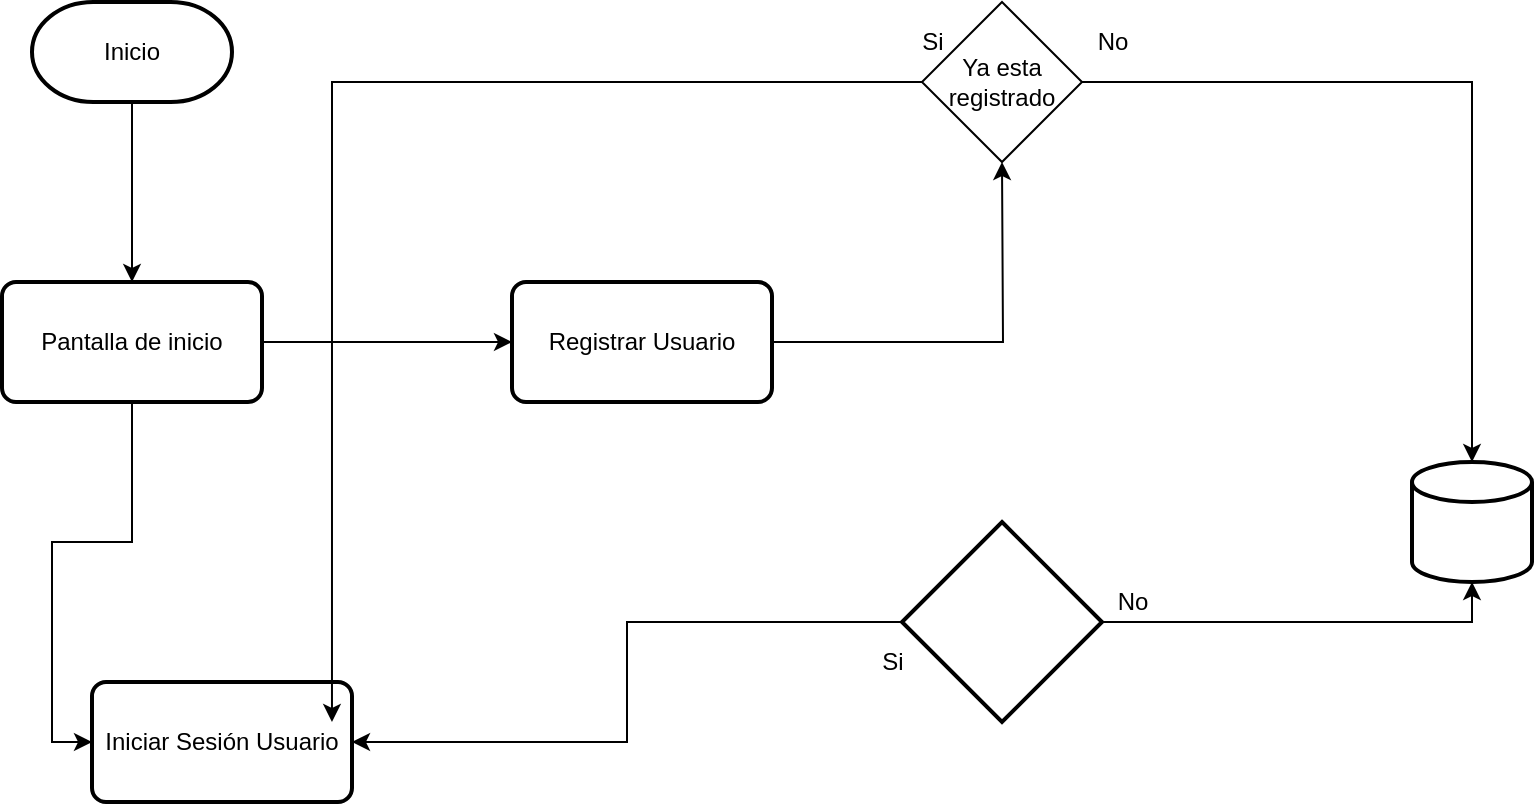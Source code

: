 <mxfile version="13.7.7" type="github">
  <diagram id="FviH7WdWDiOahbcqMCGG" name="Página-1">
    <mxGraphModel dx="868" dy="455" grid="1" gridSize="10" guides="1" tooltips="1" connect="1" arrows="1" fold="1" page="1" pageScale="1" pageWidth="827" pageHeight="1169" math="0" shadow="0">
      <root>
        <mxCell id="0" />
        <mxCell id="1" parent="0" />
        <mxCell id="L3_cZmDm4OvMKgg9Aqrz-6" style="edgeStyle=orthogonalEdgeStyle;rounded=0;orthogonalLoop=1;jettySize=auto;html=1;entryX=0.5;entryY=0;entryDx=0;entryDy=0;" parent="1" source="L3_cZmDm4OvMKgg9Aqrz-1" target="L3_cZmDm4OvMKgg9Aqrz-2" edge="1">
          <mxGeometry relative="1" as="geometry" />
        </mxCell>
        <mxCell id="L3_cZmDm4OvMKgg9Aqrz-1" value="Inicio" style="strokeWidth=2;html=1;shape=mxgraph.flowchart.terminator;whiteSpace=wrap;" parent="1" vertex="1">
          <mxGeometry x="40" y="20" width="100" height="50" as="geometry" />
        </mxCell>
        <mxCell id="L3_cZmDm4OvMKgg9Aqrz-7" style="edgeStyle=orthogonalEdgeStyle;rounded=0;orthogonalLoop=1;jettySize=auto;html=1;exitX=1;exitY=0.5;exitDx=0;exitDy=0;entryX=0;entryY=0.5;entryDx=0;entryDy=0;" parent="1" source="L3_cZmDm4OvMKgg9Aqrz-2" target="L3_cZmDm4OvMKgg9Aqrz-3" edge="1">
          <mxGeometry relative="1" as="geometry" />
        </mxCell>
        <mxCell id="L3_cZmDm4OvMKgg9Aqrz-8" style="edgeStyle=orthogonalEdgeStyle;rounded=0;orthogonalLoop=1;jettySize=auto;html=1;entryX=0;entryY=0.5;entryDx=0;entryDy=0;" parent="1" source="L3_cZmDm4OvMKgg9Aqrz-2" target="L3_cZmDm4OvMKgg9Aqrz-4" edge="1">
          <mxGeometry relative="1" as="geometry" />
        </mxCell>
        <mxCell id="L3_cZmDm4OvMKgg9Aqrz-2" value="Pantalla de inicio" style="rounded=1;whiteSpace=wrap;html=1;absoluteArcSize=1;arcSize=14;strokeWidth=2;" parent="1" vertex="1">
          <mxGeometry x="25" y="160" width="130" height="60" as="geometry" />
        </mxCell>
        <mxCell id="L3_cZmDm4OvMKgg9Aqrz-11" style="edgeStyle=orthogonalEdgeStyle;rounded=0;orthogonalLoop=1;jettySize=auto;html=1;exitX=1;exitY=0.5;exitDx=0;exitDy=0;" parent="1" source="L3_cZmDm4OvMKgg9Aqrz-3" edge="1">
          <mxGeometry relative="1" as="geometry">
            <mxPoint x="525" y="100" as="targetPoint" />
          </mxGeometry>
        </mxCell>
        <mxCell id="L3_cZmDm4OvMKgg9Aqrz-3" value="Registrar Usuario" style="rounded=1;whiteSpace=wrap;html=1;absoluteArcSize=1;arcSize=14;strokeWidth=2;" parent="1" vertex="1">
          <mxGeometry x="280" y="160" width="130" height="60" as="geometry" />
        </mxCell>
        <mxCell id="L3_cZmDm4OvMKgg9Aqrz-4" value="Iniciar Sesión Usuario" style="rounded=1;whiteSpace=wrap;html=1;absoluteArcSize=1;arcSize=14;strokeWidth=2;" parent="1" vertex="1">
          <mxGeometry x="70" y="360" width="130" height="60" as="geometry" />
        </mxCell>
        <mxCell id="L3_cZmDm4OvMKgg9Aqrz-13" style="edgeStyle=orthogonalEdgeStyle;rounded=0;orthogonalLoop=1;jettySize=auto;html=1;exitX=1;exitY=0.5;exitDx=0;exitDy=0;exitPerimeter=0;entryX=0.5;entryY=1;entryDx=0;entryDy=0;entryPerimeter=0;" parent="1" source="L3_cZmDm4OvMKgg9Aqrz-5" target="L3_cZmDm4OvMKgg9Aqrz-9" edge="1">
          <mxGeometry relative="1" as="geometry" />
        </mxCell>
        <mxCell id="L3_cZmDm4OvMKgg9Aqrz-14" style="edgeStyle=orthogonalEdgeStyle;rounded=0;orthogonalLoop=1;jettySize=auto;html=1;" parent="1" source="L3_cZmDm4OvMKgg9Aqrz-5" target="L3_cZmDm4OvMKgg9Aqrz-4" edge="1">
          <mxGeometry relative="1" as="geometry" />
        </mxCell>
        <mxCell id="L3_cZmDm4OvMKgg9Aqrz-5" value="" style="strokeWidth=2;html=1;shape=mxgraph.flowchart.decision;whiteSpace=wrap;" parent="1" vertex="1">
          <mxGeometry x="475" y="280" width="100" height="100" as="geometry" />
        </mxCell>
        <mxCell id="L3_cZmDm4OvMKgg9Aqrz-9" value="" style="strokeWidth=2;html=1;shape=mxgraph.flowchart.database;whiteSpace=wrap;" parent="1" vertex="1">
          <mxGeometry x="730" y="250" width="60" height="60" as="geometry" />
        </mxCell>
        <mxCell id="L3_cZmDm4OvMKgg9Aqrz-15" value="No" style="text;html=1;align=center;verticalAlign=middle;resizable=0;points=[];autosize=1;" parent="1" vertex="1">
          <mxGeometry x="575" y="310" width="30" height="20" as="geometry" />
        </mxCell>
        <mxCell id="L3_cZmDm4OvMKgg9Aqrz-16" value="Si" style="text;html=1;align=center;verticalAlign=middle;resizable=0;points=[];autosize=1;" parent="1" vertex="1">
          <mxGeometry x="455" y="340" width="30" height="20" as="geometry" />
        </mxCell>
        <mxCell id="NvFKjDnqOkrlTLwATZRl-2" style="edgeStyle=orthogonalEdgeStyle;rounded=0;orthogonalLoop=1;jettySize=auto;html=1;" edge="1" parent="1" source="NvFKjDnqOkrlTLwATZRl-1" target="L3_cZmDm4OvMKgg9Aqrz-9">
          <mxGeometry relative="1" as="geometry" />
        </mxCell>
        <mxCell id="NvFKjDnqOkrlTLwATZRl-4" style="edgeStyle=orthogonalEdgeStyle;rounded=0;orthogonalLoop=1;jettySize=auto;html=1;entryX=0.923;entryY=0.333;entryDx=0;entryDy=0;entryPerimeter=0;" edge="1" parent="1" source="NvFKjDnqOkrlTLwATZRl-1" target="L3_cZmDm4OvMKgg9Aqrz-4">
          <mxGeometry relative="1" as="geometry" />
        </mxCell>
        <mxCell id="NvFKjDnqOkrlTLwATZRl-1" value="Ya esta registrado" style="rhombus;whiteSpace=wrap;html=1;" vertex="1" parent="1">
          <mxGeometry x="485" y="20" width="80" height="80" as="geometry" />
        </mxCell>
        <mxCell id="NvFKjDnqOkrlTLwATZRl-3" value="No" style="text;html=1;align=center;verticalAlign=middle;resizable=0;points=[];autosize=1;" vertex="1" parent="1">
          <mxGeometry x="565" y="30" width="30" height="20" as="geometry" />
        </mxCell>
        <mxCell id="NvFKjDnqOkrlTLwATZRl-5" value="Si" style="text;html=1;align=center;verticalAlign=middle;resizable=0;points=[];autosize=1;" vertex="1" parent="1">
          <mxGeometry x="475" y="30" width="30" height="20" as="geometry" />
        </mxCell>
      </root>
    </mxGraphModel>
  </diagram>
</mxfile>
